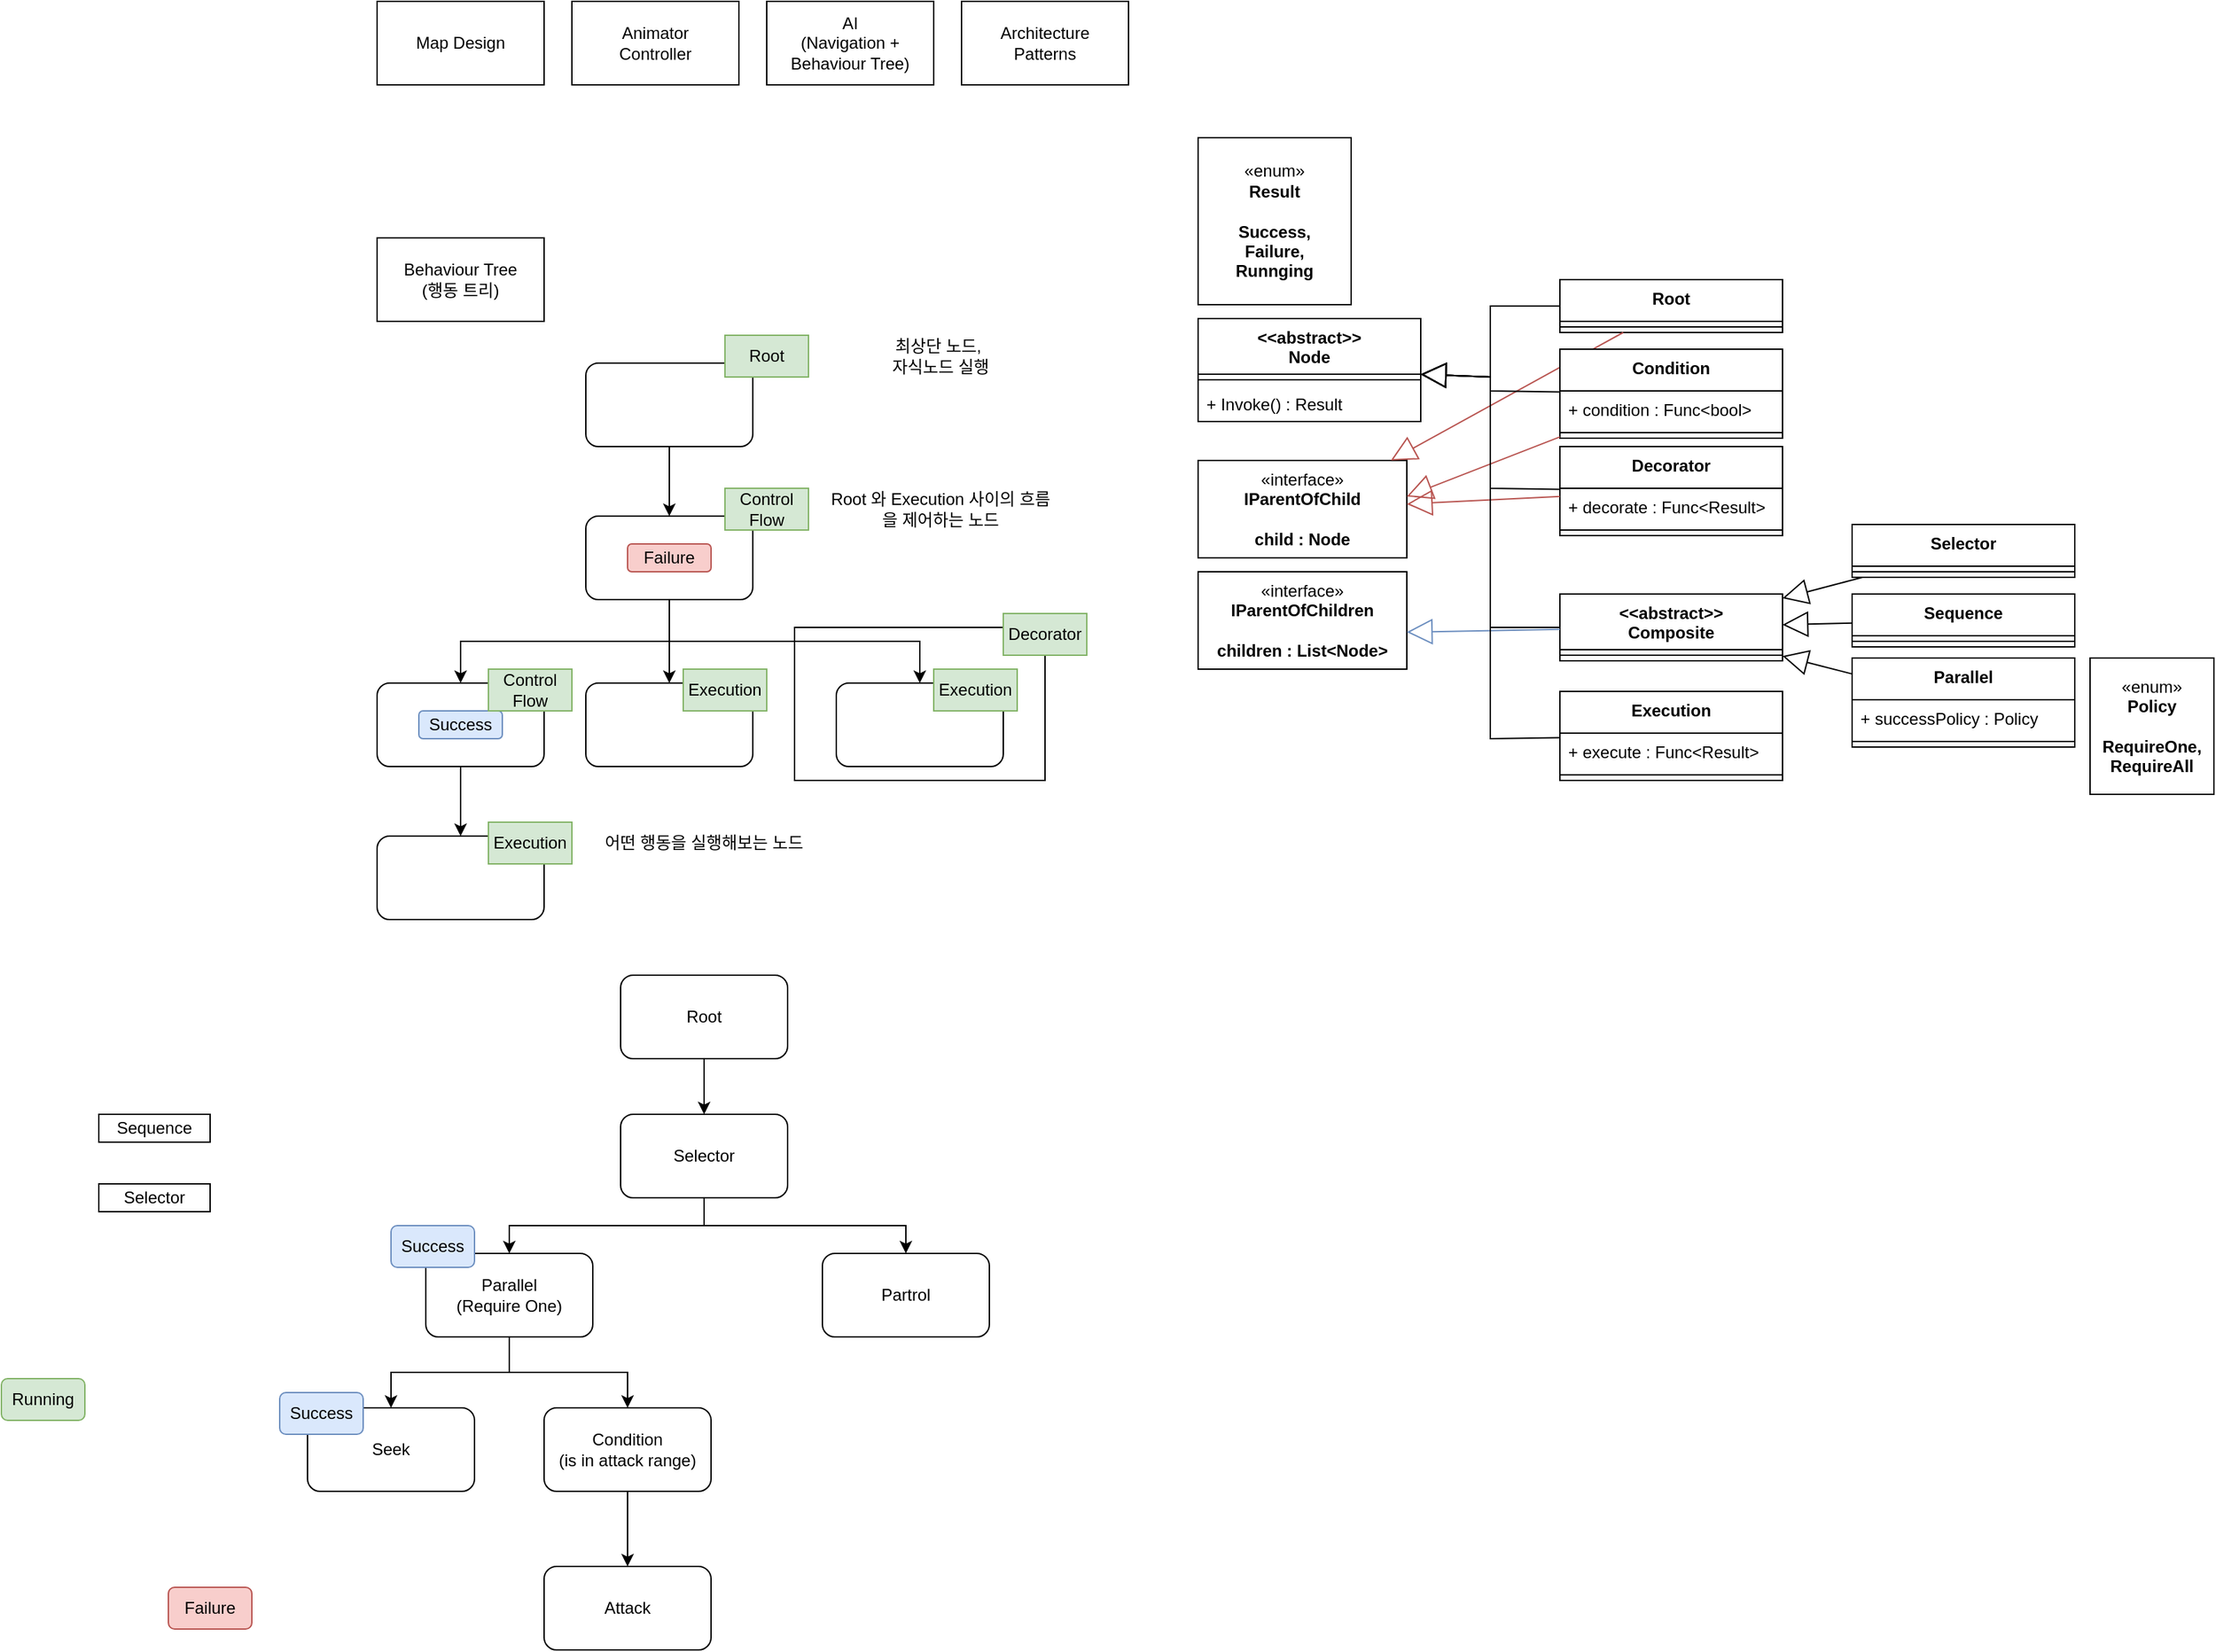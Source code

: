 <mxfile version="22.0.6" type="device">
  <diagram id="C5RBs43oDa-KdzZeNtuy" name="Page-1">
    <mxGraphModel dx="2261" dy="756" grid="1" gridSize="10" guides="1" tooltips="1" connect="1" arrows="1" fold="1" page="1" pageScale="1" pageWidth="827" pageHeight="1169" math="0" shadow="0">
      <root>
        <mxCell id="WIyWlLk6GJQsqaUBKTNV-0" />
        <mxCell id="WIyWlLk6GJQsqaUBKTNV-1" parent="WIyWlLk6GJQsqaUBKTNV-0" />
        <mxCell id="YF8G4LJnXHX8K3Hs0ZbI-28" value="" style="rounded=0;whiteSpace=wrap;html=1;" parent="WIyWlLk6GJQsqaUBKTNV-1" vertex="1">
          <mxGeometry x="310" y="460" width="180" height="110" as="geometry" />
        </mxCell>
        <mxCell id="TbXr6djcCH5kdGfKxurd-0" value="Animator&lt;br&gt;Controller" style="rounded=0;whiteSpace=wrap;html=1;" parent="WIyWlLk6GJQsqaUBKTNV-1" vertex="1">
          <mxGeometry x="150" y="10" width="120" height="60" as="geometry" />
        </mxCell>
        <mxCell id="TbXr6djcCH5kdGfKxurd-1" value="Map Design" style="rounded=0;whiteSpace=wrap;html=1;" parent="WIyWlLk6GJQsqaUBKTNV-1" vertex="1">
          <mxGeometry x="10" y="10" width="120" height="60" as="geometry" />
        </mxCell>
        <mxCell id="TbXr6djcCH5kdGfKxurd-2" value="Architecture&lt;br&gt;Patterns" style="rounded=0;whiteSpace=wrap;html=1;" parent="WIyWlLk6GJQsqaUBKTNV-1" vertex="1">
          <mxGeometry x="430" y="10" width="120" height="60" as="geometry" />
        </mxCell>
        <mxCell id="TbXr6djcCH5kdGfKxurd-3" value="AI&lt;br&gt;(Navigation + Behaviour Tree)" style="rounded=0;whiteSpace=wrap;html=1;" parent="WIyWlLk6GJQsqaUBKTNV-1" vertex="1">
          <mxGeometry x="290" y="10" width="120" height="60" as="geometry" />
        </mxCell>
        <mxCell id="YF8G4LJnXHX8K3Hs0ZbI-1" value="Behaviour Tree&lt;br&gt;(행동 트리)" style="rounded=0;whiteSpace=wrap;html=1;" parent="WIyWlLk6GJQsqaUBKTNV-1" vertex="1">
          <mxGeometry x="10" y="180" width="120" height="60" as="geometry" />
        </mxCell>
        <mxCell id="YF8G4LJnXHX8K3Hs0ZbI-10" style="edgeStyle=orthogonalEdgeStyle;rounded=0;orthogonalLoop=1;jettySize=auto;html=1;" parent="WIyWlLk6GJQsqaUBKTNV-1" source="YF8G4LJnXHX8K3Hs0ZbI-4" target="YF8G4LJnXHX8K3Hs0ZbI-5" edge="1">
          <mxGeometry relative="1" as="geometry" />
        </mxCell>
        <mxCell id="YF8G4LJnXHX8K3Hs0ZbI-4" value="" style="rounded=1;whiteSpace=wrap;html=1;" parent="WIyWlLk6GJQsqaUBKTNV-1" vertex="1">
          <mxGeometry x="160" y="270" width="120" height="60" as="geometry" />
        </mxCell>
        <mxCell id="YF8G4LJnXHX8K3Hs0ZbI-11" style="edgeStyle=orthogonalEdgeStyle;rounded=0;orthogonalLoop=1;jettySize=auto;html=1;" parent="WIyWlLk6GJQsqaUBKTNV-1" source="YF8G4LJnXHX8K3Hs0ZbI-5" target="YF8G4LJnXHX8K3Hs0ZbI-7" edge="1">
          <mxGeometry relative="1" as="geometry" />
        </mxCell>
        <mxCell id="YF8G4LJnXHX8K3Hs0ZbI-12" style="edgeStyle=orthogonalEdgeStyle;rounded=0;orthogonalLoop=1;jettySize=auto;html=1;" parent="WIyWlLk6GJQsqaUBKTNV-1" source="YF8G4LJnXHX8K3Hs0ZbI-5" target="YF8G4LJnXHX8K3Hs0ZbI-6" edge="1">
          <mxGeometry relative="1" as="geometry">
            <Array as="points">
              <mxPoint x="220" y="470" />
              <mxPoint x="70" y="470" />
            </Array>
          </mxGeometry>
        </mxCell>
        <mxCell id="YF8G4LJnXHX8K3Hs0ZbI-13" style="edgeStyle=orthogonalEdgeStyle;rounded=0;orthogonalLoop=1;jettySize=auto;html=1;" parent="WIyWlLk6GJQsqaUBKTNV-1" source="YF8G4LJnXHX8K3Hs0ZbI-5" target="YF8G4LJnXHX8K3Hs0ZbI-8" edge="1">
          <mxGeometry relative="1" as="geometry">
            <Array as="points">
              <mxPoint x="220" y="470" />
              <mxPoint x="400" y="470" />
            </Array>
          </mxGeometry>
        </mxCell>
        <mxCell id="YF8G4LJnXHX8K3Hs0ZbI-5" value="" style="rounded=1;whiteSpace=wrap;html=1;" parent="WIyWlLk6GJQsqaUBKTNV-1" vertex="1">
          <mxGeometry x="160" y="380" width="120" height="60" as="geometry" />
        </mxCell>
        <mxCell id="YF8G4LJnXHX8K3Hs0ZbI-15" style="edgeStyle=orthogonalEdgeStyle;rounded=0;orthogonalLoop=1;jettySize=auto;html=1;" parent="WIyWlLk6GJQsqaUBKTNV-1" source="YF8G4LJnXHX8K3Hs0ZbI-6" target="YF8G4LJnXHX8K3Hs0ZbI-9" edge="1">
          <mxGeometry relative="1" as="geometry" />
        </mxCell>
        <mxCell id="YF8G4LJnXHX8K3Hs0ZbI-6" value="" style="rounded=1;whiteSpace=wrap;html=1;" parent="WIyWlLk6GJQsqaUBKTNV-1" vertex="1">
          <mxGeometry x="10" y="500" width="120" height="60" as="geometry" />
        </mxCell>
        <mxCell id="YF8G4LJnXHX8K3Hs0ZbI-7" value="" style="rounded=1;whiteSpace=wrap;html=1;" parent="WIyWlLk6GJQsqaUBKTNV-1" vertex="1">
          <mxGeometry x="160" y="500" width="120" height="60" as="geometry" />
        </mxCell>
        <mxCell id="YF8G4LJnXHX8K3Hs0ZbI-8" value="" style="rounded=1;whiteSpace=wrap;html=1;" parent="WIyWlLk6GJQsqaUBKTNV-1" vertex="1">
          <mxGeometry x="340" y="500" width="120" height="60" as="geometry" />
        </mxCell>
        <mxCell id="YF8G4LJnXHX8K3Hs0ZbI-9" value="" style="rounded=1;whiteSpace=wrap;html=1;" parent="WIyWlLk6GJQsqaUBKTNV-1" vertex="1">
          <mxGeometry x="10" y="610" width="120" height="60" as="geometry" />
        </mxCell>
        <mxCell id="YF8G4LJnXHX8K3Hs0ZbI-16" value="Success" style="rounded=1;whiteSpace=wrap;html=1;fillColor=#dae8fc;strokeColor=#6c8ebf;" parent="WIyWlLk6GJQsqaUBKTNV-1" vertex="1">
          <mxGeometry x="40" y="520" width="60" height="20" as="geometry" />
        </mxCell>
        <mxCell id="YF8G4LJnXHX8K3Hs0ZbI-17" value="Failure" style="rounded=1;whiteSpace=wrap;html=1;fillColor=#f8cecc;strokeColor=#b85450;" parent="WIyWlLk6GJQsqaUBKTNV-1" vertex="1">
          <mxGeometry x="190" y="400" width="60" height="20" as="geometry" />
        </mxCell>
        <mxCell id="YF8G4LJnXHX8K3Hs0ZbI-18" value="Root" style="text;html=1;strokeColor=#82b366;fillColor=#d5e8d4;align=center;verticalAlign=middle;whiteSpace=wrap;rounded=0;" parent="WIyWlLk6GJQsqaUBKTNV-1" vertex="1">
          <mxGeometry x="260" y="250" width="60" height="30" as="geometry" />
        </mxCell>
        <mxCell id="YF8G4LJnXHX8K3Hs0ZbI-19" value="Execution" style="text;html=1;strokeColor=#82b366;fillColor=#d5e8d4;align=center;verticalAlign=middle;whiteSpace=wrap;rounded=0;" parent="WIyWlLk6GJQsqaUBKTNV-1" vertex="1">
          <mxGeometry x="90" y="600" width="60" height="30" as="geometry" />
        </mxCell>
        <mxCell id="YF8G4LJnXHX8K3Hs0ZbI-20" value="Control&lt;br&gt;Flow" style="text;html=1;strokeColor=#82b366;fillColor=#d5e8d4;align=center;verticalAlign=middle;whiteSpace=wrap;rounded=0;" parent="WIyWlLk6GJQsqaUBKTNV-1" vertex="1">
          <mxGeometry x="260" y="360" width="60" height="30" as="geometry" />
        </mxCell>
        <mxCell id="YF8G4LJnXHX8K3Hs0ZbI-21" value="Execution" style="text;html=1;strokeColor=#82b366;fillColor=#d5e8d4;align=center;verticalAlign=middle;whiteSpace=wrap;rounded=0;" parent="WIyWlLk6GJQsqaUBKTNV-1" vertex="1">
          <mxGeometry x="230" y="490" width="60" height="30" as="geometry" />
        </mxCell>
        <mxCell id="YF8G4LJnXHX8K3Hs0ZbI-22" value="Execution" style="text;html=1;strokeColor=#82b366;fillColor=#d5e8d4;align=center;verticalAlign=middle;whiteSpace=wrap;rounded=0;" parent="WIyWlLk6GJQsqaUBKTNV-1" vertex="1">
          <mxGeometry x="410" y="490" width="60" height="30" as="geometry" />
        </mxCell>
        <mxCell id="YF8G4LJnXHX8K3Hs0ZbI-23" value="Control&lt;br&gt;Flow" style="text;html=1;strokeColor=#82b366;fillColor=#d5e8d4;align=center;verticalAlign=middle;whiteSpace=wrap;rounded=0;" parent="WIyWlLk6GJQsqaUBKTNV-1" vertex="1">
          <mxGeometry x="90" y="490" width="60" height="30" as="geometry" />
        </mxCell>
        <mxCell id="YF8G4LJnXHX8K3Hs0ZbI-24" value="최상단 노드,&amp;nbsp;&lt;br&gt;자식노드 실행" style="text;html=1;strokeColor=none;fillColor=none;align=center;verticalAlign=middle;whiteSpace=wrap;rounded=0;" parent="WIyWlLk6GJQsqaUBKTNV-1" vertex="1">
          <mxGeometry x="330" y="250" width="170" height="30" as="geometry" />
        </mxCell>
        <mxCell id="YF8G4LJnXHX8K3Hs0ZbI-26" value="Root 와 Execution 사이의 흐름을 제어하는 노드" style="text;html=1;strokeColor=none;fillColor=none;align=center;verticalAlign=middle;whiteSpace=wrap;rounded=0;" parent="WIyWlLk6GJQsqaUBKTNV-1" vertex="1">
          <mxGeometry x="330" y="360" width="170" height="30" as="geometry" />
        </mxCell>
        <mxCell id="YF8G4LJnXHX8K3Hs0ZbI-27" value="어떤 행동을 실행해보는 노드" style="text;html=1;strokeColor=none;fillColor=none;align=center;verticalAlign=middle;whiteSpace=wrap;rounded=0;" parent="WIyWlLk6GJQsqaUBKTNV-1" vertex="1">
          <mxGeometry x="160" y="600" width="170" height="30" as="geometry" />
        </mxCell>
        <mxCell id="YF8G4LJnXHX8K3Hs0ZbI-29" value="Decorator" style="text;html=1;strokeColor=#82b366;fillColor=#d5e8d4;align=center;verticalAlign=middle;whiteSpace=wrap;rounded=0;" parent="WIyWlLk6GJQsqaUBKTNV-1" vertex="1">
          <mxGeometry x="460" y="450" width="60" height="30" as="geometry" />
        </mxCell>
        <mxCell id="YF8G4LJnXHX8K3Hs0ZbI-32" value="&amp;lt;&amp;lt;abstract&amp;gt;&amp;gt;&lt;br&gt;Node" style="swimlane;fontStyle=1;align=center;verticalAlign=top;childLayout=stackLayout;horizontal=1;startSize=40;horizontalStack=0;resizeParent=1;resizeParentMax=0;resizeLast=0;collapsible=1;marginBottom=0;whiteSpace=wrap;html=1;" parent="WIyWlLk6GJQsqaUBKTNV-1" vertex="1">
          <mxGeometry x="600" y="238" width="160" height="74" as="geometry" />
        </mxCell>
        <mxCell id="YF8G4LJnXHX8K3Hs0ZbI-34" value="" style="line;strokeWidth=1;fillColor=none;align=left;verticalAlign=middle;spacingTop=-1;spacingLeft=3;spacingRight=3;rotatable=0;labelPosition=right;points=[];portConstraint=eastwest;strokeColor=inherit;" parent="YF8G4LJnXHX8K3Hs0ZbI-32" vertex="1">
          <mxGeometry y="40" width="160" height="8" as="geometry" />
        </mxCell>
        <mxCell id="YF8G4LJnXHX8K3Hs0ZbI-35" value="+ Invoke() : Result" style="text;strokeColor=none;fillColor=none;align=left;verticalAlign=top;spacingLeft=4;spacingRight=4;overflow=hidden;rotatable=0;points=[[0,0.5],[1,0.5]];portConstraint=eastwest;whiteSpace=wrap;html=1;" parent="YF8G4LJnXHX8K3Hs0ZbI-32" vertex="1">
          <mxGeometry y="48" width="160" height="26" as="geometry" />
        </mxCell>
        <mxCell id="YF8G4LJnXHX8K3Hs0ZbI-36" value="«enum»&lt;br&gt;&lt;b&gt;Result&lt;br&gt;&lt;br&gt;Success,&lt;br&gt;Failure,&lt;br&gt;Runnging&lt;br&gt;&lt;/b&gt;" style="html=1;whiteSpace=wrap;" parent="WIyWlLk6GJQsqaUBKTNV-1" vertex="1">
          <mxGeometry x="600" y="108" width="110" height="120" as="geometry" />
        </mxCell>
        <mxCell id="YF8G4LJnXHX8K3Hs0ZbI-37" value="Root" style="swimlane;fontStyle=1;align=center;verticalAlign=top;childLayout=stackLayout;horizontal=1;startSize=30;horizontalStack=0;resizeParent=1;resizeParentMax=0;resizeLast=0;collapsible=1;marginBottom=0;whiteSpace=wrap;html=1;" parent="WIyWlLk6GJQsqaUBKTNV-1" vertex="1">
          <mxGeometry x="860" y="210" width="160" height="38" as="geometry" />
        </mxCell>
        <mxCell id="YF8G4LJnXHX8K3Hs0ZbI-38" value="" style="line;strokeWidth=1;fillColor=none;align=left;verticalAlign=middle;spacingTop=-1;spacingLeft=3;spacingRight=3;rotatable=0;labelPosition=right;points=[];portConstraint=eastwest;strokeColor=inherit;" parent="YF8G4LJnXHX8K3Hs0ZbI-37" vertex="1">
          <mxGeometry y="30" width="160" height="8" as="geometry" />
        </mxCell>
        <mxCell id="YF8G4LJnXHX8K3Hs0ZbI-40" value="«interface»&lt;br&gt;&lt;b&gt;IParentOfChild&lt;br&gt;&lt;br&gt;child : Node&lt;br&gt;&lt;/b&gt;" style="html=1;whiteSpace=wrap;" parent="WIyWlLk6GJQsqaUBKTNV-1" vertex="1">
          <mxGeometry x="600" y="340" width="150" height="70" as="geometry" />
        </mxCell>
        <mxCell id="YF8G4LJnXHX8K3Hs0ZbI-42" value="«interface»&lt;br&gt;&lt;b&gt;IParentOfChildren&lt;br&gt;&lt;br&gt;children : List&amp;lt;Node&amp;gt;&lt;br&gt;&lt;/b&gt;" style="html=1;whiteSpace=wrap;" parent="WIyWlLk6GJQsqaUBKTNV-1" vertex="1">
          <mxGeometry x="600" y="420" width="150" height="70" as="geometry" />
        </mxCell>
        <mxCell id="YF8G4LJnXHX8K3Hs0ZbI-43" value="" style="endArrow=block;endSize=16;endFill=0;html=1;rounded=0;fillColor=#f8cecc;strokeColor=#b85450;" parent="WIyWlLk6GJQsqaUBKTNV-1" source="YF8G4LJnXHX8K3Hs0ZbI-37" target="YF8G4LJnXHX8K3Hs0ZbI-40" edge="1">
          <mxGeometry width="160" relative="1" as="geometry">
            <mxPoint x="500" y="340" as="sourcePoint" />
            <mxPoint x="660" y="340" as="targetPoint" />
          </mxGeometry>
        </mxCell>
        <mxCell id="YF8G4LJnXHX8K3Hs0ZbI-44" value="Condition" style="swimlane;fontStyle=1;align=center;verticalAlign=top;childLayout=stackLayout;horizontal=1;startSize=30;horizontalStack=0;resizeParent=1;resizeParentMax=0;resizeLast=0;collapsible=1;marginBottom=0;whiteSpace=wrap;html=1;" parent="WIyWlLk6GJQsqaUBKTNV-1" vertex="1">
          <mxGeometry x="860" y="260" width="160" height="64" as="geometry" />
        </mxCell>
        <mxCell id="YF8G4LJnXHX8K3Hs0ZbI-47" value="+ condition : Func&amp;lt;bool&amp;gt;" style="text;strokeColor=none;fillColor=none;align=left;verticalAlign=top;spacingLeft=4;spacingRight=4;overflow=hidden;rotatable=0;points=[[0,0.5],[1,0.5]];portConstraint=eastwest;whiteSpace=wrap;html=1;" parent="YF8G4LJnXHX8K3Hs0ZbI-44" vertex="1">
          <mxGeometry y="30" width="160" height="26" as="geometry" />
        </mxCell>
        <mxCell id="YF8G4LJnXHX8K3Hs0ZbI-45" value="" style="line;strokeWidth=1;fillColor=none;align=left;verticalAlign=middle;spacingTop=-1;spacingLeft=3;spacingRight=3;rotatable=0;labelPosition=right;points=[];portConstraint=eastwest;strokeColor=inherit;" parent="YF8G4LJnXHX8K3Hs0ZbI-44" vertex="1">
          <mxGeometry y="56" width="160" height="8" as="geometry" />
        </mxCell>
        <mxCell id="YF8G4LJnXHX8K3Hs0ZbI-46" value="" style="endArrow=block;endSize=16;endFill=0;html=1;rounded=0;fillColor=#f8cecc;strokeColor=#b85450;" parent="WIyWlLk6GJQsqaUBKTNV-1" source="YF8G4LJnXHX8K3Hs0ZbI-44" edge="1">
          <mxGeometry width="160" relative="1" as="geometry">
            <mxPoint x="928" y="198" as="sourcePoint" />
            <mxPoint x="750.0" y="365.849" as="targetPoint" />
          </mxGeometry>
        </mxCell>
        <mxCell id="YF8G4LJnXHX8K3Hs0ZbI-48" value="Execution" style="swimlane;fontStyle=1;align=center;verticalAlign=top;childLayout=stackLayout;horizontal=1;startSize=30;horizontalStack=0;resizeParent=1;resizeParentMax=0;resizeLast=0;collapsible=1;marginBottom=0;whiteSpace=wrap;html=1;" parent="WIyWlLk6GJQsqaUBKTNV-1" vertex="1">
          <mxGeometry x="860" y="506" width="160" height="64" as="geometry" />
        </mxCell>
        <mxCell id="YF8G4LJnXHX8K3Hs0ZbI-49" value="+ execute : Func&amp;lt;Result&amp;gt;" style="text;strokeColor=none;fillColor=none;align=left;verticalAlign=top;spacingLeft=4;spacingRight=4;overflow=hidden;rotatable=0;points=[[0,0.5],[1,0.5]];portConstraint=eastwest;whiteSpace=wrap;html=1;" parent="YF8G4LJnXHX8K3Hs0ZbI-48" vertex="1">
          <mxGeometry y="30" width="160" height="26" as="geometry" />
        </mxCell>
        <mxCell id="YF8G4LJnXHX8K3Hs0ZbI-50" value="" style="line;strokeWidth=1;fillColor=none;align=left;verticalAlign=middle;spacingTop=-1;spacingLeft=3;spacingRight=3;rotatable=0;labelPosition=right;points=[];portConstraint=eastwest;strokeColor=inherit;" parent="YF8G4LJnXHX8K3Hs0ZbI-48" vertex="1">
          <mxGeometry y="56" width="160" height="8" as="geometry" />
        </mxCell>
        <mxCell id="YF8G4LJnXHX8K3Hs0ZbI-51" value="&amp;lt;&amp;lt;abstract&amp;gt;&amp;gt;&lt;br&gt;Composite" style="swimlane;fontStyle=1;align=center;verticalAlign=top;childLayout=stackLayout;horizontal=1;startSize=40;horizontalStack=0;resizeParent=1;resizeParentMax=0;resizeLast=0;collapsible=1;marginBottom=0;whiteSpace=wrap;html=1;" parent="WIyWlLk6GJQsqaUBKTNV-1" vertex="1">
          <mxGeometry x="860" y="436" width="160" height="48" as="geometry" />
        </mxCell>
        <mxCell id="YF8G4LJnXHX8K3Hs0ZbI-53" value="" style="line;strokeWidth=1;fillColor=none;align=left;verticalAlign=middle;spacingTop=-1;spacingLeft=3;spacingRight=3;rotatable=0;labelPosition=right;points=[];portConstraint=eastwest;strokeColor=inherit;" parent="YF8G4LJnXHX8K3Hs0ZbI-51" vertex="1">
          <mxGeometry y="40" width="160" height="8" as="geometry" />
        </mxCell>
        <mxCell id="YF8G4LJnXHX8K3Hs0ZbI-54" value="" style="endArrow=block;endSize=16;endFill=0;html=1;rounded=0;fillColor=#dae8fc;strokeColor=#6c8ebf;" parent="WIyWlLk6GJQsqaUBKTNV-1" source="YF8G4LJnXHX8K3Hs0ZbI-51" edge="1">
          <mxGeometry width="160" relative="1" as="geometry">
            <mxPoint x="870" y="333" as="sourcePoint" />
            <mxPoint x="750.0" y="463.396" as="targetPoint" />
          </mxGeometry>
        </mxCell>
        <mxCell id="YF8G4LJnXHX8K3Hs0ZbI-55" value="Selector" style="swimlane;fontStyle=1;align=center;verticalAlign=top;childLayout=stackLayout;horizontal=1;startSize=30;horizontalStack=0;resizeParent=1;resizeParentMax=0;resizeLast=0;collapsible=1;marginBottom=0;whiteSpace=wrap;html=1;" parent="WIyWlLk6GJQsqaUBKTNV-1" vertex="1">
          <mxGeometry x="1070" y="386" width="160" height="38" as="geometry" />
        </mxCell>
        <mxCell id="YF8G4LJnXHX8K3Hs0ZbI-57" value="" style="line;strokeWidth=1;fillColor=none;align=left;verticalAlign=middle;spacingTop=-1;spacingLeft=3;spacingRight=3;rotatable=0;labelPosition=right;points=[];portConstraint=eastwest;strokeColor=inherit;" parent="YF8G4LJnXHX8K3Hs0ZbI-55" vertex="1">
          <mxGeometry y="30" width="160" height="8" as="geometry" />
        </mxCell>
        <mxCell id="YF8G4LJnXHX8K3Hs0ZbI-58" value="Sequence" style="swimlane;fontStyle=1;align=center;verticalAlign=top;childLayout=stackLayout;horizontal=1;startSize=30;horizontalStack=0;resizeParent=1;resizeParentMax=0;resizeLast=0;collapsible=1;marginBottom=0;whiteSpace=wrap;html=1;" parent="WIyWlLk6GJQsqaUBKTNV-1" vertex="1">
          <mxGeometry x="1070" y="436" width="160" height="38" as="geometry" />
        </mxCell>
        <mxCell id="YF8G4LJnXHX8K3Hs0ZbI-59" value="" style="line;strokeWidth=1;fillColor=none;align=left;verticalAlign=middle;spacingTop=-1;spacingLeft=3;spacingRight=3;rotatable=0;labelPosition=right;points=[];portConstraint=eastwest;strokeColor=inherit;" parent="YF8G4LJnXHX8K3Hs0ZbI-58" vertex="1">
          <mxGeometry y="30" width="160" height="8" as="geometry" />
        </mxCell>
        <mxCell id="YF8G4LJnXHX8K3Hs0ZbI-60" value="Parallel" style="swimlane;fontStyle=1;align=center;verticalAlign=top;childLayout=stackLayout;horizontal=1;startSize=30;horizontalStack=0;resizeParent=1;resizeParentMax=0;resizeLast=0;collapsible=1;marginBottom=0;whiteSpace=wrap;html=1;" parent="WIyWlLk6GJQsqaUBKTNV-1" vertex="1">
          <mxGeometry x="1070" y="482" width="160" height="64" as="geometry" />
        </mxCell>
        <mxCell id="YF8G4LJnXHX8K3Hs0ZbI-65" value="+ successPolicy : Policy" style="text;strokeColor=none;fillColor=none;align=left;verticalAlign=top;spacingLeft=4;spacingRight=4;overflow=hidden;rotatable=0;points=[[0,0.5],[1,0.5]];portConstraint=eastwest;whiteSpace=wrap;html=1;" parent="YF8G4LJnXHX8K3Hs0ZbI-60" vertex="1">
          <mxGeometry y="30" width="160" height="26" as="geometry" />
        </mxCell>
        <mxCell id="YF8G4LJnXHX8K3Hs0ZbI-61" value="" style="line;strokeWidth=1;fillColor=none;align=left;verticalAlign=middle;spacingTop=-1;spacingLeft=3;spacingRight=3;rotatable=0;labelPosition=right;points=[];portConstraint=eastwest;strokeColor=inherit;" parent="YF8G4LJnXHX8K3Hs0ZbI-60" vertex="1">
          <mxGeometry y="56" width="160" height="8" as="geometry" />
        </mxCell>
        <mxCell id="YF8G4LJnXHX8K3Hs0ZbI-62" value="" style="endArrow=block;endSize=16;endFill=0;html=1;rounded=0;" parent="WIyWlLk6GJQsqaUBKTNV-1" source="YF8G4LJnXHX8K3Hs0ZbI-55" target="YF8G4LJnXHX8K3Hs0ZbI-51" edge="1">
          <mxGeometry width="160" relative="1" as="geometry">
            <mxPoint x="870" y="445" as="sourcePoint" />
            <mxPoint x="760" y="457" as="targetPoint" />
          </mxGeometry>
        </mxCell>
        <mxCell id="YF8G4LJnXHX8K3Hs0ZbI-63" value="" style="endArrow=block;endSize=16;endFill=0;html=1;rounded=0;" parent="WIyWlLk6GJQsqaUBKTNV-1" source="YF8G4LJnXHX8K3Hs0ZbI-58" target="YF8G4LJnXHX8K3Hs0ZbI-51" edge="1">
          <mxGeometry width="160" relative="1" as="geometry">
            <mxPoint x="1080" y="423" as="sourcePoint" />
            <mxPoint x="1030" y="429" as="targetPoint" />
          </mxGeometry>
        </mxCell>
        <mxCell id="YF8G4LJnXHX8K3Hs0ZbI-64" value="" style="endArrow=block;endSize=16;endFill=0;html=1;rounded=0;" parent="WIyWlLk6GJQsqaUBKTNV-1" source="YF8G4LJnXHX8K3Hs0ZbI-60" target="YF8G4LJnXHX8K3Hs0ZbI-51" edge="1">
          <mxGeometry width="160" relative="1" as="geometry">
            <mxPoint x="1080" y="454" as="sourcePoint" />
            <mxPoint x="1030" y="448" as="targetPoint" />
          </mxGeometry>
        </mxCell>
        <mxCell id="YF8G4LJnXHX8K3Hs0ZbI-66" value="«enum»&lt;br&gt;&lt;b&gt;Policy&lt;br&gt;&lt;br&gt;RequireOne,&lt;br&gt;RequireAll&lt;br&gt;&lt;/b&gt;" style="html=1;whiteSpace=wrap;" parent="WIyWlLk6GJQsqaUBKTNV-1" vertex="1">
          <mxGeometry x="1241" y="482" width="89" height="98" as="geometry" />
        </mxCell>
        <mxCell id="YF8G4LJnXHX8K3Hs0ZbI-67" value="Decorator" style="swimlane;fontStyle=1;align=center;verticalAlign=top;childLayout=stackLayout;horizontal=1;startSize=30;horizontalStack=0;resizeParent=1;resizeParentMax=0;resizeLast=0;collapsible=1;marginBottom=0;whiteSpace=wrap;html=1;" parent="WIyWlLk6GJQsqaUBKTNV-1" vertex="1">
          <mxGeometry x="860" y="330" width="160" height="64" as="geometry" />
        </mxCell>
        <mxCell id="YF8G4LJnXHX8K3Hs0ZbI-68" value="+ decorate : Func&amp;lt;Result&amp;gt;" style="text;strokeColor=none;fillColor=none;align=left;verticalAlign=top;spacingLeft=4;spacingRight=4;overflow=hidden;rotatable=0;points=[[0,0.5],[1,0.5]];portConstraint=eastwest;whiteSpace=wrap;html=1;" parent="YF8G4LJnXHX8K3Hs0ZbI-67" vertex="1">
          <mxGeometry y="30" width="160" height="26" as="geometry" />
        </mxCell>
        <mxCell id="YF8G4LJnXHX8K3Hs0ZbI-69" value="" style="line;strokeWidth=1;fillColor=none;align=left;verticalAlign=middle;spacingTop=-1;spacingLeft=3;spacingRight=3;rotatable=0;labelPosition=right;points=[];portConstraint=eastwest;strokeColor=inherit;" parent="YF8G4LJnXHX8K3Hs0ZbI-67" vertex="1">
          <mxGeometry y="56" width="160" height="8" as="geometry" />
        </mxCell>
        <mxCell id="YF8G4LJnXHX8K3Hs0ZbI-70" value="" style="endArrow=block;endSize=16;endFill=0;html=1;rounded=0;fillColor=#f8cecc;strokeColor=#b85450;" parent="WIyWlLk6GJQsqaUBKTNV-1" source="YF8G4LJnXHX8K3Hs0ZbI-67" target="YF8G4LJnXHX8K3Hs0ZbI-40" edge="1">
          <mxGeometry width="160" relative="1" as="geometry">
            <mxPoint x="870" y="333" as="sourcePoint" />
            <mxPoint x="760.0" y="375.849" as="targetPoint" />
          </mxGeometry>
        </mxCell>
        <mxCell id="YF8G4LJnXHX8K3Hs0ZbI-71" value="" style="endArrow=block;endSize=16;endFill=0;html=1;rounded=0;" parent="WIyWlLk6GJQsqaUBKTNV-1" source="YF8G4LJnXHX8K3Hs0ZbI-37" target="YF8G4LJnXHX8K3Hs0ZbI-32" edge="1">
          <mxGeometry width="160" relative="1" as="geometry">
            <mxPoint x="916" y="258" as="sourcePoint" />
            <mxPoint x="749" y="350" as="targetPoint" />
            <Array as="points">
              <mxPoint x="810" y="229" />
              <mxPoint x="810" y="280" />
            </Array>
          </mxGeometry>
        </mxCell>
        <mxCell id="YF8G4LJnXHX8K3Hs0ZbI-72" value="" style="endArrow=block;endSize=16;endFill=0;html=1;rounded=0;" parent="WIyWlLk6GJQsqaUBKTNV-1" source="YF8G4LJnXHX8K3Hs0ZbI-44" target="YF8G4LJnXHX8K3Hs0ZbI-32" edge="1">
          <mxGeometry width="160" relative="1" as="geometry">
            <mxPoint x="870" y="253" as="sourcePoint" />
            <mxPoint x="770" y="271" as="targetPoint" />
            <Array as="points">
              <mxPoint x="810" y="290" />
              <mxPoint x="810" y="280" />
            </Array>
          </mxGeometry>
        </mxCell>
        <mxCell id="YF8G4LJnXHX8K3Hs0ZbI-73" value="" style="endArrow=block;endSize=16;endFill=0;html=1;rounded=0;" parent="WIyWlLk6GJQsqaUBKTNV-1" source="YF8G4LJnXHX8K3Hs0ZbI-67" target="YF8G4LJnXHX8K3Hs0ZbI-32" edge="1">
          <mxGeometry width="160" relative="1" as="geometry">
            <mxPoint x="870" y="297" as="sourcePoint" />
            <mxPoint x="770" y="290" as="targetPoint" />
            <Array as="points">
              <mxPoint x="810" y="360" />
              <mxPoint x="810" y="280" />
            </Array>
          </mxGeometry>
        </mxCell>
        <mxCell id="YF8G4LJnXHX8K3Hs0ZbI-74" value="" style="endArrow=block;endSize=16;endFill=0;html=1;rounded=0;" parent="WIyWlLk6GJQsqaUBKTNV-1" source="YF8G4LJnXHX8K3Hs0ZbI-51" target="YF8G4LJnXHX8K3Hs0ZbI-32" edge="1">
          <mxGeometry width="160" relative="1" as="geometry">
            <mxPoint x="870" y="349" as="sourcePoint" />
            <mxPoint x="770" y="314" as="targetPoint" />
            <Array as="points">
              <mxPoint x="810" y="460" />
              <mxPoint x="810" y="280" />
            </Array>
          </mxGeometry>
        </mxCell>
        <mxCell id="YF8G4LJnXHX8K3Hs0ZbI-75" value="" style="endArrow=block;endSize=16;endFill=0;html=1;rounded=0;" parent="WIyWlLk6GJQsqaUBKTNV-1" source="YF8G4LJnXHX8K3Hs0ZbI-48" target="YF8G4LJnXHX8K3Hs0ZbI-32" edge="1">
          <mxGeometry width="160" relative="1" as="geometry">
            <mxPoint x="916" y="446" as="sourcePoint" />
            <mxPoint x="742" y="322" as="targetPoint" />
            <Array as="points">
              <mxPoint x="810" y="540" />
              <mxPoint x="810" y="280" />
            </Array>
          </mxGeometry>
        </mxCell>
        <mxCell id="v3wCEwQuPMCucLt21_t0-8" style="edgeStyle=orthogonalEdgeStyle;rounded=0;orthogonalLoop=1;jettySize=auto;html=1;" parent="WIyWlLk6GJQsqaUBKTNV-1" source="SkKZwYwoFkYHnB9e31s7-0" target="v3wCEwQuPMCucLt21_t0-7" edge="1">
          <mxGeometry relative="1" as="geometry" />
        </mxCell>
        <mxCell id="SkKZwYwoFkYHnB9e31s7-0" value="Root" style="rounded=1;whiteSpace=wrap;html=1;" parent="WIyWlLk6GJQsqaUBKTNV-1" vertex="1">
          <mxGeometry x="185" y="710" width="120" height="60" as="geometry" />
        </mxCell>
        <mxCell id="SkKZwYwoFkYHnB9e31s7-2" value="Attack" style="rounded=1;whiteSpace=wrap;html=1;" parent="WIyWlLk6GJQsqaUBKTNV-1" vertex="1">
          <mxGeometry x="130" y="1135" width="120" height="60" as="geometry" />
        </mxCell>
        <mxCell id="v3wCEwQuPMCucLt21_t0-1" style="edgeStyle=orthogonalEdgeStyle;rounded=0;orthogonalLoop=1;jettySize=auto;html=1;" parent="WIyWlLk6GJQsqaUBKTNV-1" source="SkKZwYwoFkYHnB9e31s7-5" target="SkKZwYwoFkYHnB9e31s7-7" edge="1">
          <mxGeometry relative="1" as="geometry" />
        </mxCell>
        <mxCell id="v3wCEwQuPMCucLt21_t0-3" style="edgeStyle=orthogonalEdgeStyle;rounded=0;orthogonalLoop=1;jettySize=auto;html=1;" parent="WIyWlLk6GJQsqaUBKTNV-1" source="SkKZwYwoFkYHnB9e31s7-5" target="v3wCEwQuPMCucLt21_t0-2" edge="1">
          <mxGeometry relative="1" as="geometry" />
        </mxCell>
        <mxCell id="SkKZwYwoFkYHnB9e31s7-5" value="Parallel&lt;br&gt;(Require One)" style="rounded=1;whiteSpace=wrap;html=1;" parent="WIyWlLk6GJQsqaUBKTNV-1" vertex="1">
          <mxGeometry x="45" y="910" width="120" height="60" as="geometry" />
        </mxCell>
        <mxCell id="SkKZwYwoFkYHnB9e31s7-7" value="Seek" style="rounded=1;whiteSpace=wrap;html=1;" parent="WIyWlLk6GJQsqaUBKTNV-1" vertex="1">
          <mxGeometry x="-40" y="1021" width="120" height="60" as="geometry" />
        </mxCell>
        <mxCell id="SkKZwYwoFkYHnB9e31s7-15" value="Failure" style="rounded=1;whiteSpace=wrap;html=1;fillColor=#f8cecc;strokeColor=#b85450;" parent="WIyWlLk6GJQsqaUBKTNV-1" vertex="1">
          <mxGeometry x="-140" y="1150" width="60" height="30" as="geometry" />
        </mxCell>
        <mxCell id="SkKZwYwoFkYHnB9e31s7-16" value="Running" style="rounded=1;whiteSpace=wrap;html=1;fillColor=#d5e8d4;strokeColor=#82b366;" parent="WIyWlLk6GJQsqaUBKTNV-1" vertex="1">
          <mxGeometry x="-260" y="1000" width="60" height="30" as="geometry" />
        </mxCell>
        <mxCell id="SkKZwYwoFkYHnB9e31s7-21" value="Success" style="rounded=1;whiteSpace=wrap;html=1;fillColor=#dae8fc;strokeColor=#6c8ebf;" parent="WIyWlLk6GJQsqaUBKTNV-1" vertex="1">
          <mxGeometry x="20" y="890" width="60" height="30" as="geometry" />
        </mxCell>
        <mxCell id="NlXv8BfwX9cSRuUijsfn-1" value="Selector" style="rounded=0;whiteSpace=wrap;html=1;" parent="WIyWlLk6GJQsqaUBKTNV-1" vertex="1">
          <mxGeometry x="-190" y="860" width="80" height="20" as="geometry" />
        </mxCell>
        <mxCell id="NlXv8BfwX9cSRuUijsfn-2" value="Sequence" style="rounded=0;whiteSpace=wrap;html=1;" parent="WIyWlLk6GJQsqaUBKTNV-1" vertex="1">
          <mxGeometry x="-190" y="810" width="80" height="20" as="geometry" />
        </mxCell>
        <mxCell id="v3wCEwQuPMCucLt21_t0-5" style="edgeStyle=orthogonalEdgeStyle;rounded=0;orthogonalLoop=1;jettySize=auto;html=1;entryX=0.5;entryY=0;entryDx=0;entryDy=0;" parent="WIyWlLk6GJQsqaUBKTNV-1" source="v3wCEwQuPMCucLt21_t0-2" target="SkKZwYwoFkYHnB9e31s7-2" edge="1">
          <mxGeometry relative="1" as="geometry" />
        </mxCell>
        <mxCell id="v3wCEwQuPMCucLt21_t0-2" value="Condition&lt;br&gt;(is in attack range)" style="rounded=1;whiteSpace=wrap;html=1;" parent="WIyWlLk6GJQsqaUBKTNV-1" vertex="1">
          <mxGeometry x="130" y="1021" width="120" height="60" as="geometry" />
        </mxCell>
        <mxCell id="v3wCEwQuPMCucLt21_t0-4" value="Success" style="rounded=1;whiteSpace=wrap;html=1;fillColor=#dae8fc;strokeColor=#6c8ebf;" parent="WIyWlLk6GJQsqaUBKTNV-1" vertex="1">
          <mxGeometry x="-60" y="1010" width="60" height="30" as="geometry" />
        </mxCell>
        <mxCell id="v3wCEwQuPMCucLt21_t0-6" value="Partrol" style="rounded=1;whiteSpace=wrap;html=1;" parent="WIyWlLk6GJQsqaUBKTNV-1" vertex="1">
          <mxGeometry x="330" y="910" width="120" height="60" as="geometry" />
        </mxCell>
        <mxCell id="v3wCEwQuPMCucLt21_t0-9" style="edgeStyle=orthogonalEdgeStyle;rounded=0;orthogonalLoop=1;jettySize=auto;html=1;" parent="WIyWlLk6GJQsqaUBKTNV-1" source="v3wCEwQuPMCucLt21_t0-7" target="SkKZwYwoFkYHnB9e31s7-5" edge="1">
          <mxGeometry relative="1" as="geometry">
            <Array as="points">
              <mxPoint x="245" y="890" />
              <mxPoint x="105" y="890" />
            </Array>
          </mxGeometry>
        </mxCell>
        <mxCell id="v3wCEwQuPMCucLt21_t0-10" style="edgeStyle=orthogonalEdgeStyle;rounded=0;orthogonalLoop=1;jettySize=auto;html=1;entryX=0.5;entryY=0;entryDx=0;entryDy=0;" parent="WIyWlLk6GJQsqaUBKTNV-1" source="v3wCEwQuPMCucLt21_t0-7" target="v3wCEwQuPMCucLt21_t0-6" edge="1">
          <mxGeometry relative="1" as="geometry">
            <Array as="points">
              <mxPoint x="245" y="890" />
              <mxPoint x="390" y="890" />
            </Array>
          </mxGeometry>
        </mxCell>
        <mxCell id="v3wCEwQuPMCucLt21_t0-7" value="Selector" style="rounded=1;whiteSpace=wrap;html=1;" parent="WIyWlLk6GJQsqaUBKTNV-1" vertex="1">
          <mxGeometry x="185" y="810" width="120" height="60" as="geometry" />
        </mxCell>
      </root>
    </mxGraphModel>
  </diagram>
</mxfile>
